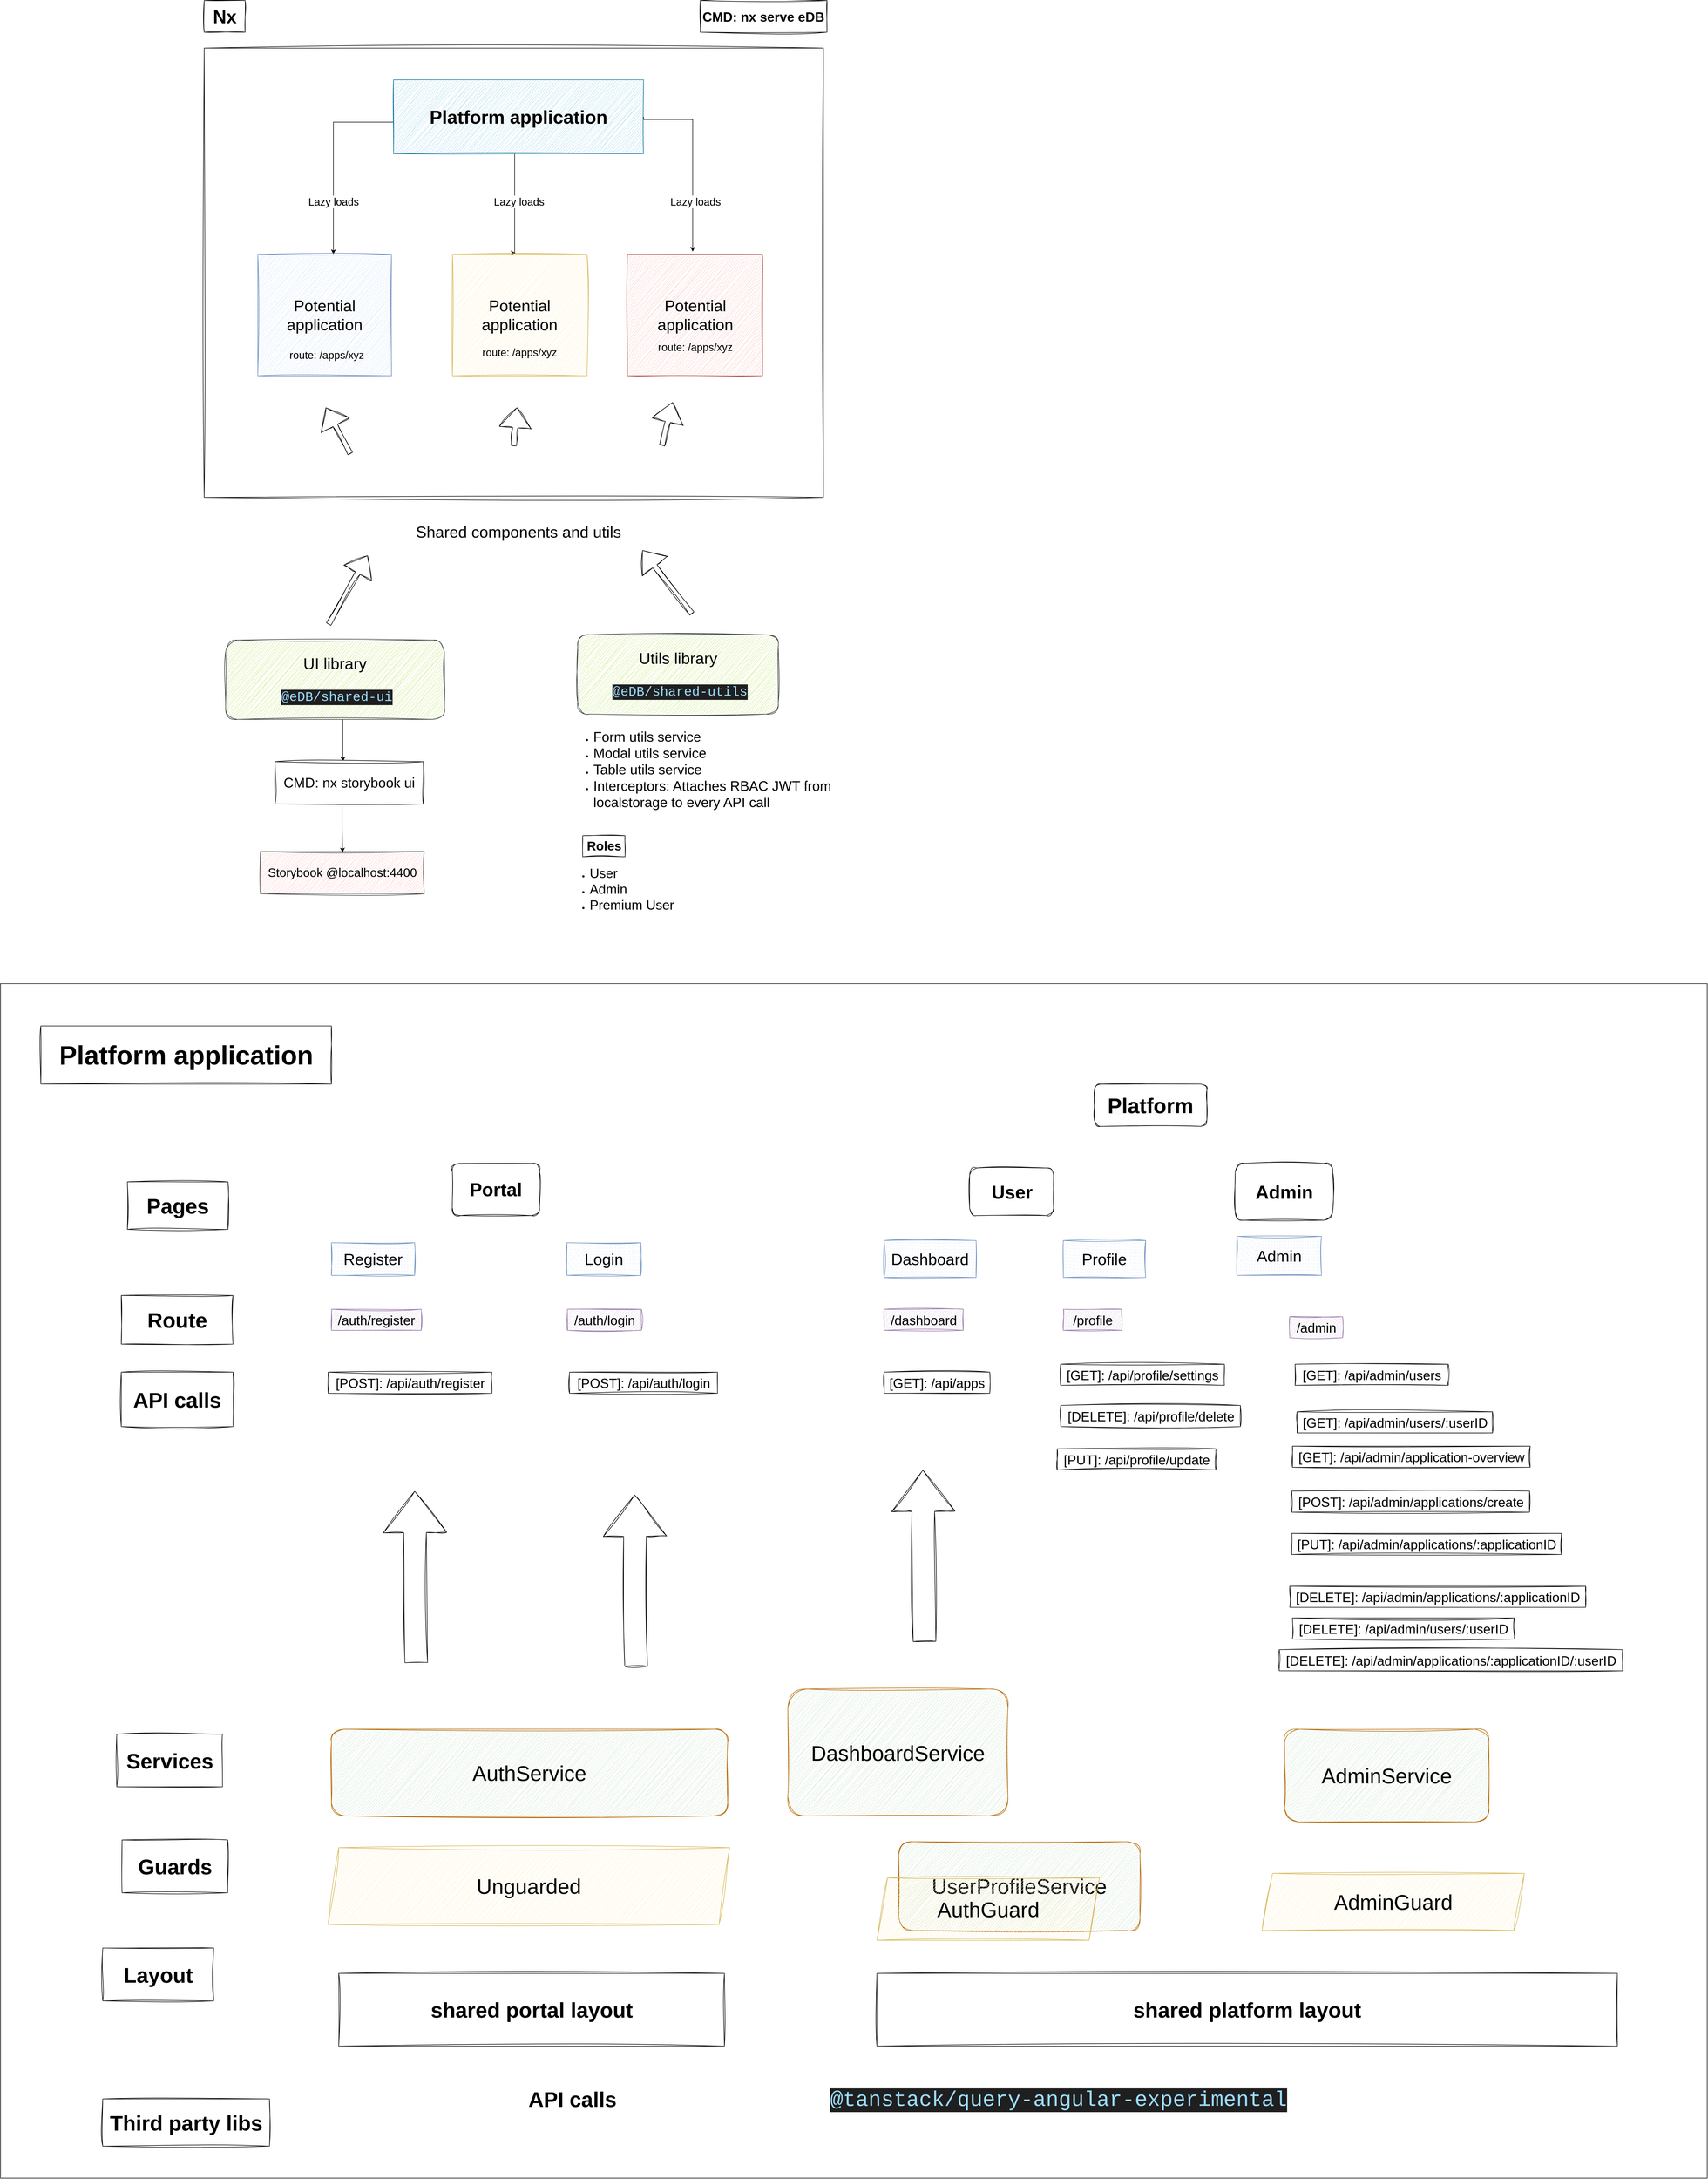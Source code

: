 <mxfile version="25.0.3">
  <diagram name="Page-1" id="nh4jwneAX2I31Z53x2l4">
    <mxGraphModel dx="7140" dy="2730" grid="1" gridSize="10" guides="1" tooltips="1" connect="1" arrows="1" fold="1" page="1" pageScale="1" pageWidth="3000" pageHeight="4000" math="0" shadow="0">
      <root>
        <mxCell id="0" />
        <mxCell id="1" parent="0" />
        <mxCell id="LP7Ed1BWK_VpSIzqsCGS-2" value="" style="rounded=0;whiteSpace=wrap;html=1;movable=1;resizable=1;rotatable=1;deletable=1;editable=1;locked=0;connectable=1;sketch=1;curveFitting=1;jiggle=2;" parent="1" vertex="1">
          <mxGeometry x="-2134.52" y="320" width="1171.87" height="850" as="geometry" />
        </mxCell>
        <mxCell id="LP7Ed1BWK_VpSIzqsCGS-23" style="edgeStyle=orthogonalEdgeStyle;rounded=0;orthogonalLoop=1;jettySize=auto;html=1;exitX=0.477;exitY=0.994;exitDx=0;exitDy=0;exitPerimeter=0;entryX=0.469;entryY=-0.01;entryDx=0;entryDy=0;entryPerimeter=0;" parent="1" target="LP7Ed1BWK_VpSIzqsCGS-13" edge="1">
          <mxGeometry relative="1" as="geometry">
            <Array as="points">
              <mxPoint x="-1547" y="520" />
            </Array>
            <mxPoint x="-1558.117" y="520.0" as="sourcePoint" />
            <mxPoint x="-1547.229" y="720.84" as="targetPoint" />
          </mxGeometry>
        </mxCell>
        <mxCell id="LP7Ed1BWK_VpSIzqsCGS-24" style="edgeStyle=orthogonalEdgeStyle;rounded=0;orthogonalLoop=1;jettySize=auto;html=1;exitX=0;exitY=0.5;exitDx=0;exitDy=0;" parent="1" source="LP7Ed1BWK_VpSIzqsCGS-4" target="LP7Ed1BWK_VpSIzqsCGS-5" edge="1">
          <mxGeometry relative="1" as="geometry">
            <Array as="points">
              <mxPoint x="-1776" y="460" />
              <mxPoint x="-1890" y="460" />
            </Array>
          </mxGeometry>
        </mxCell>
        <mxCell id="LP7Ed1BWK_VpSIzqsCGS-25" value="&lt;font style=&quot;font-size: 20px;&quot;&gt;Lazy loads&lt;/font&gt;" style="edgeLabel;html=1;align=center;verticalAlign=middle;resizable=0;points=[];fontSize=14;" parent="LP7Ed1BWK_VpSIzqsCGS-24" vertex="1" connectable="0">
          <mxGeometry x="-0.048" relative="1" as="geometry">
            <mxPoint y="96" as="offset" />
          </mxGeometry>
        </mxCell>
        <mxCell id="LP7Ed1BWK_VpSIzqsCGS-4" value="&lt;font style=&quot;font-size: 35px;&quot;&gt;Platform application&lt;/font&gt;" style="text;fillColor=#b1ddf0;html=1;fontSize=24;fontStyle=1;verticalAlign=middle;align=center;rounded=0;sketch=1;curveFitting=1;jiggle=2;strokeColor=#10739e;" parent="1" vertex="1">
          <mxGeometry x="-1776.25" y="380" width="473.13" height="140" as="geometry" />
        </mxCell>
        <mxCell id="LP7Ed1BWK_VpSIzqsCGS-5" value="&lt;font style=&quot;font-size: 30px;&quot;&gt;Potential application&lt;/font&gt;" style="rounded=0;whiteSpace=wrap;html=1;fillColor=#dae8fc;strokeColor=#6c8ebf;sketch=1;curveFitting=1;jiggle=2;fontSize=16;align=center;" parent="1" vertex="1">
          <mxGeometry x="-2033.12" y="710" width="253.12" height="230" as="geometry" />
        </mxCell>
        <mxCell id="iuD4pD4dvRyuUU6ZxCzy-15" style="edgeStyle=orthogonalEdgeStyle;rounded=0;orthogonalLoop=1;jettySize=auto;html=1;exitX=0.5;exitY=1;exitDx=0;exitDy=0;" edge="1" parent="1">
          <mxGeometry relative="1" as="geometry">
            <mxPoint x="-1874.16" y="1590" as="sourcePoint" />
            <mxPoint x="-1872.108" y="1670" as="targetPoint" />
            <Array as="points">
              <mxPoint x="-1872.19" y="1590" />
            </Array>
          </mxGeometry>
        </mxCell>
        <mxCell id="LP7Ed1BWK_VpSIzqsCGS-8" value="&lt;font style=&quot;&quot;&gt;&lt;font style=&quot;font-size: 30px;&quot;&gt;UI library&lt;/font&gt;&lt;/font&gt;&lt;div&gt;&lt;span style=&quot;font-size: 24px;&quot;&gt;&lt;br&gt;&lt;/span&gt;&lt;div&gt;&lt;font style=&quot;font-size: 25px;&quot;&gt;&lt;font style=&quot;&quot;&gt;&amp;nbsp;&lt;/font&gt;&lt;span style=&quot;color: rgb(156, 220, 254); background-color: rgb(31, 31, 31); font-family: Menlo, Monaco, &amp;quot;Courier New&amp;quot;, monospace; white-space: pre;&quot;&gt;@eDB/shared-ui&lt;/span&gt;&lt;/font&gt;&lt;/div&gt;&lt;/div&gt;" style="rounded=1;whiteSpace=wrap;html=1;sketch=1;curveFitting=1;jiggle=2;fillColor=#cdeb8b;strokeColor=#36393d;" parent="1" vertex="1">
          <mxGeometry x="-2094.02" y="1440" width="414.02" height="150" as="geometry" />
        </mxCell>
        <mxCell id="LP7Ed1BWK_VpSIzqsCGS-13" value="&lt;font style=&quot;font-size: 30px;&quot;&gt;Potential application&lt;/font&gt;" style="rounded=0;whiteSpace=wrap;html=1;fillColor=#fff2cc;strokeColor=#d6b656;sketch=1;curveFitting=1;jiggle=2;" parent="1" vertex="1">
          <mxGeometry x="-1664.69" y="710" width="254.69" height="230" as="geometry" />
        </mxCell>
        <mxCell id="LP7Ed1BWK_VpSIzqsCGS-28" value="&lt;font style=&quot;font-size: 20px;&quot;&gt;route: /apps/xyz&lt;/font&gt;" style="text;html=1;align=center;verticalAlign=middle;whiteSpace=wrap;rounded=0;fontSize=13;" parent="1" vertex="1">
          <mxGeometry x="-2019.59" y="880" width="235.13" height="40" as="geometry" />
        </mxCell>
        <mxCell id="LP7Ed1BWK_VpSIzqsCGS-29" value="&lt;span style=&quot;font-size: 20px;&quot;&gt;route: /apps/xyz&lt;/span&gt;" style="text;html=1;align=center;verticalAlign=middle;whiteSpace=wrap;rounded=0;fontSize=13;" parent="1" vertex="1">
          <mxGeometry x="-1612.01" y="880" width="148.89" height="30" as="geometry" />
        </mxCell>
        <mxCell id="LP7Ed1BWK_VpSIzqsCGS-37" value="" style="edgeStyle=orthogonalEdgeStyle;rounded=0;orthogonalLoop=1;jettySize=auto;html=1;exitX=1;exitY=0.5;exitDx=0;exitDy=0;" parent="1" source="LP7Ed1BWK_VpSIzqsCGS-4" edge="1">
          <mxGeometry relative="1" as="geometry">
            <mxPoint x="-1280" y="455" as="sourcePoint" />
            <mxPoint x="-1210" y="705" as="targetPoint" />
            <Array as="points">
              <mxPoint x="-1303" y="455" />
              <mxPoint x="-1210" y="455" />
            </Array>
          </mxGeometry>
        </mxCell>
        <mxCell id="LP7Ed1BWK_VpSIzqsCGS-16" value="&lt;font style=&quot;font-size: 30px;&quot;&gt;Potential application&lt;/font&gt;" style="rounded=0;whiteSpace=wrap;html=1;fillColor=#f8cecc;strokeColor=#b85450;sketch=1;curveFitting=1;jiggle=2;" parent="1" vertex="1">
          <mxGeometry x="-1333.44" y="710" width="255.62" height="230" as="geometry" />
        </mxCell>
        <mxCell id="LP7Ed1BWK_VpSIzqsCGS-38" value="&lt;font style=&quot;font-size: 20px;&quot;&gt;Lazy loads&lt;/font&gt;" style="edgeLabel;html=1;align=center;verticalAlign=middle;resizable=0;points=[];fontSize=15;" parent="1" vertex="1" connectable="0">
          <mxGeometry x="-1539.688" y="610.0" as="geometry" />
        </mxCell>
        <mxCell id="LP7Ed1BWK_VpSIzqsCGS-39" value="&lt;font style=&quot;font-size: 20px;&quot;&gt;Lazy loads&lt;/font&gt;" style="edgeLabel;html=1;align=center;verticalAlign=middle;resizable=0;points=[];fontSize=14;" parent="1" vertex="1" connectable="0">
          <mxGeometry x="-1205.628" y="610.0" as="geometry" />
        </mxCell>
        <mxCell id="LP7Ed1BWK_VpSIzqsCGS-30" value="&lt;span style=&quot;font-size: 20px;&quot;&gt;route: /apps/xyz&lt;/span&gt;" style="text;html=1;align=center;verticalAlign=middle;whiteSpace=wrap;rounded=0;fontSize=13;" parent="1" vertex="1">
          <mxGeometry x="-1277.5" y="870" width="143.74" height="30" as="geometry" />
        </mxCell>
        <mxCell id="LP7Ed1BWK_VpSIzqsCGS-46" value="&lt;font style=&quot;font-size: 35px;&quot;&gt;Nx&lt;/font&gt;" style="text;strokeColor=default;fillColor=none;html=1;fontSize=24;fontStyle=1;verticalAlign=middle;align=center;rounded=0;sketch=1;curveFitting=1;jiggle=2;" parent="1" vertex="1">
          <mxGeometry x="-2134.52" y="230" width="77.5" height="60" as="geometry" />
        </mxCell>
        <mxCell id="lYHz6h8Hog2-7QlPZJF8-1" value="&lt;font style=&quot;font-size: 23px;&quot;&gt;Storybook @localhost:4400&lt;/font&gt;" style="rounded=0;whiteSpace=wrap;html=1;sketch=1;curveFitting=1;jiggle=2;fillColor=#ffcccc;strokeColor=#36393d;" parent="1" vertex="1">
          <mxGeometry x="-2028.12" y="1840" width="310" height="80" as="geometry" />
        </mxCell>
        <mxCell id="CCocl-EuiZUdixl_HcII-1" value="&lt;font style=&quot;&quot;&gt;&lt;font style=&quot;font-size: 30px;&quot;&gt;Utils library&lt;/font&gt;&lt;/font&gt;&lt;div&gt;&lt;font style=&quot;&quot;&gt;&lt;font style=&quot;font-size: 24px;&quot;&gt;&lt;font style=&quot;&quot;&gt;&amp;nbsp;&lt;/font&gt;&lt;/font&gt;&lt;/font&gt;&lt;div&gt;&lt;font style=&quot;font-size: 25px;&quot;&gt;&lt;font style=&quot;&quot;&gt;&amp;nbsp;&lt;/font&gt;&lt;span style=&quot;color: rgb(156, 220, 254); background-color: rgb(31, 31, 31); font-family: Menlo, Monaco, &amp;quot;Courier New&amp;quot;, monospace; white-space: pre;&quot;&gt;@eDB/shared-utils&lt;/span&gt;&lt;/font&gt;&lt;/div&gt;&lt;/div&gt;" style="rounded=1;whiteSpace=wrap;html=1;sketch=1;curveFitting=1;jiggle=2;fillColor=#cdeb8b;strokeColor=#36393d;" parent="1" vertex="1">
          <mxGeometry x="-1427.49" y="1430" width="379.37" height="150" as="geometry" />
        </mxCell>
        <mxCell id="CCocl-EuiZUdixl_HcII-20" value="&lt;ul&gt;&lt;li&gt;&lt;font style=&quot;font-size: 26px;&quot;&gt;Form utils service&lt;/font&gt;&lt;/li&gt;&lt;li&gt;&lt;font style=&quot;font-size: 26px;&quot;&gt;Modal utils service&lt;/font&gt;&lt;/li&gt;&lt;li&gt;&lt;font style=&quot;font-size: 26px;&quot;&gt;Table utils service&amp;nbsp;&lt;/font&gt;&lt;/li&gt;&lt;li&gt;&lt;font style=&quot;font-size: 26px;&quot;&gt;Interceptors: Attaches RBAC&amp;nbsp;JWT from localstorage to every API call&lt;/font&gt;&lt;/li&gt;&lt;/ul&gt;" style="text;strokeColor=none;fillColor=none;html=1;whiteSpace=wrap;verticalAlign=middle;overflow=hidden;perimeterSpacing=0;spacing=2;spacingBottom=0;" parent="1" vertex="1">
          <mxGeometry x="-1440" y="1590" width="540" height="190" as="geometry" />
        </mxCell>
        <mxCell id="CCocl-EuiZUdixl_HcII-21" value="" style="shape=flexArrow;endArrow=classic;html=1;rounded=0;endWidth=49.474;endSize=12.242;sketch=1;curveFitting=1;jiggle=2;" parent="1" edge="1">
          <mxGeometry width="50" height="50" relative="1" as="geometry">
            <mxPoint x="-1899.11" y="1410" as="sourcePoint" />
            <mxPoint x="-1825.15" y="1280" as="targetPoint" />
          </mxGeometry>
        </mxCell>
        <mxCell id="CCocl-EuiZUdixl_HcII-22" value="" style="shape=flexArrow;endArrow=classic;html=1;rounded=0;endWidth=49.474;endSize=12.242;sketch=1;curveFitting=1;jiggle=2;" parent="1" edge="1">
          <mxGeometry width="50" height="50" relative="1" as="geometry">
            <mxPoint x="-1211.4" y="1390" as="sourcePoint" />
            <mxPoint x="-1305.15" y="1270" as="targetPoint" />
          </mxGeometry>
        </mxCell>
        <mxCell id="CCocl-EuiZUdixl_HcII-23" value="&lt;font style=&quot;font-size: 30px;&quot;&gt;Shared components and utils&lt;/font&gt;" style="text;html=1;align=center;verticalAlign=middle;whiteSpace=wrap;rounded=0;" parent="1" vertex="1">
          <mxGeometry x="-1745.94" y="1200" width="412.5" height="70" as="geometry" />
        </mxCell>
        <mxCell id="CCocl-EuiZUdixl_HcII-24" value="" style="shape=flexArrow;endArrow=classic;html=1;rounded=0;endWidth=49.474;endSize=12.242;sketch=1;curveFitting=1;jiggle=2;" parent="1" edge="1">
          <mxGeometry width="50" height="50" relative="1" as="geometry">
            <mxPoint x="-1858.12" y="1087.5" as="sourcePoint" />
            <mxPoint x="-1904.32" y="1000" as="targetPoint" />
          </mxGeometry>
        </mxCell>
        <mxCell id="CCocl-EuiZUdixl_HcII-25" value="" style="shape=flexArrow;endArrow=classic;html=1;rounded=0;endWidth=49.474;endSize=12.242;sketch=1;curveFitting=1;jiggle=2;" parent="1" edge="1">
          <mxGeometry width="50" height="50" relative="1" as="geometry">
            <mxPoint x="-1548.59" y="1072.5" as="sourcePoint" />
            <mxPoint x="-1542.59" y="1000" as="targetPoint" />
          </mxGeometry>
        </mxCell>
        <mxCell id="CCocl-EuiZUdixl_HcII-27" value="" style="shape=flexArrow;endArrow=classic;html=1;rounded=0;endWidth=49.474;endSize=12.242;sketch=1;curveFitting=1;jiggle=2;" parent="1" edge="1">
          <mxGeometry width="50" height="50" relative="1" as="geometry">
            <mxPoint x="-1268.12" y="1072.5" as="sourcePoint" />
            <mxPoint x="-1248.12" y="990" as="targetPoint" />
          </mxGeometry>
        </mxCell>
        <mxCell id="CCocl-EuiZUdixl_HcII-28" value="&lt;blockquote style=&quot;margin: 0 0 0 40px; border: none; padding: 0px;&quot;&gt;&lt;br&gt;&lt;/blockquote&gt;" style="text;strokeColor=none;fillColor=none;html=1;fontSize=24;fontStyle=1;verticalAlign=middle;align=center;" parent="1" vertex="1">
          <mxGeometry x="-2270.46" y="1620" width="270" height="40" as="geometry" />
        </mxCell>
        <mxCell id="CCocl-EuiZUdixl_HcII-29" value="&lt;span style=&quot;font-weight: 700; text-wrap-mode: nowrap;&quot;&gt;&lt;font style=&quot;font-size: 25px;&quot;&gt;CMD:&amp;nbsp;nx serve eDB&lt;/font&gt;&lt;/span&gt;" style="rounded=0;whiteSpace=wrap;html=1;sketch=1;curveFitting=1;jiggle=2;" parent="1" vertex="1">
          <mxGeometry x="-1195.78" y="230" width="240" height="60" as="geometry" />
        </mxCell>
        <mxCell id="CCocl-EuiZUdixl_HcII-34" value="" style="rounded=0;whiteSpace=wrap;html=1;movable=0;resizable=0;rotatable=0;deletable=0;editable=0;locked=1;connectable=0;" parent="1" vertex="1">
          <mxGeometry x="-2520" y="2090" width="3230" height="2260" as="geometry" />
        </mxCell>
        <mxCell id="CCocl-EuiZUdixl_HcII-33" value="&lt;font style=&quot;font-size: 50px;&quot;&gt;Platform application&lt;/font&gt;" style="text;strokeColor=default;fillColor=none;html=1;fontSize=24;fontStyle=1;verticalAlign=middle;align=center;rounded=0;sketch=1;curveFitting=1;jiggle=2;movable=1;resizable=1;rotatable=1;deletable=1;editable=1;locked=0;connectable=1;" parent="1" vertex="1">
          <mxGeometry x="-2443.77" y="2170" width="550" height="110" as="geometry" />
        </mxCell>
        <mxCell id="CCocl-EuiZUdixl_HcII-35" value="&lt;font style=&quot;font-size: 30px;&quot;&gt;Login&lt;/font&gt;" style="rounded=0;whiteSpace=wrap;html=1;sketch=1;curveFitting=1;jiggle=2;fillColor=#dae8fc;strokeColor=#6c8ebf;fillStyle=dashed;movable=1;resizable=1;rotatable=1;deletable=1;editable=1;locked=0;connectable=1;" parent="1" vertex="1">
          <mxGeometry x="-1448.12" y="2580" width="140" height="62" as="geometry" />
        </mxCell>
        <mxCell id="CCocl-EuiZUdixl_HcII-36" value="&lt;font style=&quot;font-size: 30px;&quot;&gt;Register&lt;/font&gt;" style="rounded=0;whiteSpace=wrap;html=1;sketch=1;curveFitting=1;jiggle=2;fillColor=#dae8fc;strokeColor=#6c8ebf;fillStyle=dashed;movable=1;resizable=1;rotatable=1;deletable=1;editable=1;locked=0;connectable=1;" parent="1" vertex="1">
          <mxGeometry x="-1893.77" y="2580" width="157.54" height="62" as="geometry" />
        </mxCell>
        <mxCell id="CCocl-EuiZUdixl_HcII-37" value="&lt;font style=&quot;font-size: 30px;&quot;&gt;Dashboard&lt;/font&gt;" style="rounded=0;whiteSpace=wrap;html=1;sketch=1;curveFitting=1;jiggle=2;fillColor=#dae8fc;strokeColor=#6c8ebf;fillStyle=dashed;movable=1;resizable=1;rotatable=1;deletable=1;editable=1;locked=0;connectable=1;" parent="1" vertex="1">
          <mxGeometry x="-847.82" y="2576" width="174.06" height="70" as="geometry" />
        </mxCell>
        <mxCell id="CCocl-EuiZUdixl_HcII-38" value="&lt;font style=&quot;font-size: 30px;&quot;&gt;Profile&lt;/font&gt;" style="rounded=0;whiteSpace=wrap;html=1;sketch=1;curveFitting=1;jiggle=2;fillColor=#dae8fc;strokeColor=#6c8ebf;fillStyle=dashed;movable=1;resizable=1;rotatable=1;deletable=1;editable=1;locked=0;connectable=1;" parent="1" vertex="1">
          <mxGeometry x="-508.61" y="2576" width="155.94" height="70" as="geometry" />
        </mxCell>
        <mxCell id="CCocl-EuiZUdixl_HcII-40" value="&lt;font style=&quot;font-size: 30px;&quot;&gt;Admin&lt;/font&gt;" style="rounded=0;whiteSpace=wrap;html=1;sketch=1;curveFitting=1;jiggle=2;fillColor=#dae8fc;strokeColor=#6c8ebf;fillStyle=dashed;movable=1;resizable=1;rotatable=1;deletable=1;editable=1;locked=0;connectable=1;" parent="1" vertex="1">
          <mxGeometry x="-180" y="2568" width="160" height="74" as="geometry" />
        </mxCell>
        <mxCell id="CCocl-EuiZUdixl_HcII-43" value="&lt;font style=&quot;font-size: 40px;&quot;&gt;Services&lt;/font&gt;" style="text;strokeColor=default;fillColor=none;html=1;fontSize=24;fontStyle=1;verticalAlign=middle;align=center;sketch=1;curveFitting=1;jiggle=2;movable=1;resizable=1;rotatable=1;deletable=1;editable=1;locked=0;connectable=1;" parent="1" vertex="1">
          <mxGeometry x="-2300" y="3510" width="200" height="99.5" as="geometry" />
        </mxCell>
        <mxCell id="CCocl-EuiZUdixl_HcII-44" value="&lt;font style=&quot;font-size: 40px;&quot;&gt;UserProfileService&lt;/font&gt;" style="rounded=1;whiteSpace=wrap;html=1;sketch=1;curveFitting=1;jiggle=2;strokeColor=#B36602;fillColor=#D5E8D4;movable=1;resizable=1;rotatable=1;deletable=1;editable=1;locked=0;connectable=1;" parent="1" vertex="1">
          <mxGeometry x="-820" y="3713.25" width="456.4" height="168" as="geometry" />
        </mxCell>
        <mxCell id="CCocl-EuiZUdixl_HcII-45" value="&lt;font style=&quot;font-size: 40px;&quot;&gt;AuthService&lt;/font&gt;" style="rounded=1;whiteSpace=wrap;html=1;sketch=1;curveFitting=1;jiggle=2;fillColor=#d5e8d4;strokeColor=#B36602;movable=1;resizable=1;rotatable=1;deletable=1;editable=1;locked=0;connectable=1;" parent="1" vertex="1">
          <mxGeometry x="-1893.77" y="3500.5" width="750" height="164" as="geometry" />
        </mxCell>
        <mxCell id="CCocl-EuiZUdixl_HcII-46" value="&lt;font style=&quot;font-size: 40px;&quot;&gt;Pages&lt;/font&gt;" style="text;strokeColor=default;fillColor=none;html=1;fontSize=24;fontStyle=1;verticalAlign=middle;align=center;sketch=1;curveFitting=1;jiggle=2;movable=1;resizable=1;rotatable=1;deletable=1;editable=1;locked=0;connectable=1;" parent="1" vertex="1">
          <mxGeometry x="-2280" y="2465" width="190.46" height="90" as="geometry" />
        </mxCell>
        <mxCell id="CCocl-EuiZUdixl_HcII-53" value="&lt;font style=&quot;font-size: 25px;&quot;&gt;[POST]: /api/auth/register&lt;/font&gt;" style="text;html=1;align=center;verticalAlign=middle;resizable=1;points=[];autosize=1;strokeColor=default;fillColor=none;sketch=1;curveFitting=1;jiggle=2;movable=1;rotatable=1;deletable=1;editable=1;locked=0;connectable=1;" parent="1" vertex="1">
          <mxGeometry x="-1900.0" y="2825" width="310" height="40" as="geometry" />
        </mxCell>
        <mxCell id="CCocl-EuiZUdixl_HcII-55" value="&lt;span style=&quot;font-size: 25px; background-color: initial;&quot;&gt;/auth/login&lt;/span&gt;" style="text;html=1;align=center;verticalAlign=middle;resizable=1;points=[];autosize=1;strokeColor=#9673a6;fillColor=#e1d5e7;sketch=1;curveFitting=1;jiggle=2;movable=1;rotatable=1;deletable=1;editable=1;locked=0;connectable=1;" parent="1" vertex="1">
          <mxGeometry x="-1447.17" y="2706" width="140" height="40" as="geometry" />
        </mxCell>
        <mxCell id="CCocl-EuiZUdixl_HcII-56" value="&lt;font style=&quot;font-size: 25px;&quot;&gt;/admin&lt;/font&gt;" style="text;html=1;align=center;verticalAlign=middle;resizable=1;points=[];autosize=1;strokeColor=#9673a6;fillColor=#e1d5e7;sketch=1;curveFitting=1;jiggle=2;movable=1;rotatable=1;deletable=1;editable=1;locked=0;connectable=1;" parent="1" vertex="1">
          <mxGeometry x="-80" y="2720" width="100" height="40" as="geometry" />
        </mxCell>
        <mxCell id="CCocl-EuiZUdixl_HcII-57" value="&lt;font style=&quot;font-size: 25px;&quot;&gt;[PUT]: /api/profile/update&lt;/font&gt;" style="text;html=1;align=center;verticalAlign=middle;resizable=1;points=[];autosize=1;strokeColor=default;fillColor=none;sketch=1;curveFitting=1;jiggle=2;movable=1;rotatable=1;deletable=1;editable=1;locked=0;connectable=1;" parent="1" vertex="1">
          <mxGeometry x="-520" y="2970" width="300" height="40" as="geometry" />
        </mxCell>
        <mxCell id="CCocl-EuiZUdixl_HcII-59" value="&lt;font style=&quot;font-size: 25px;&quot;&gt;[GET]: /api/profile/settings&lt;/font&gt;" style="text;html=1;align=center;verticalAlign=middle;resizable=1;points=[];autosize=1;strokeColor=default;fillColor=none;sketch=1;curveFitting=1;jiggle=2;movable=1;rotatable=1;deletable=1;editable=1;locked=0;connectable=1;" parent="1" vertex="1">
          <mxGeometry x="-513.76" y="2810" width="310" height="40" as="geometry" />
        </mxCell>
        <mxCell id="CCocl-EuiZUdixl_HcII-61" value="&lt;font style=&quot;font-size: 25px;&quot;&gt;[GET]: /api/apps&lt;/font&gt;" style="text;html=1;align=center;verticalAlign=middle;resizable=1;points=[];autosize=1;strokeColor=default;fillColor=none;sketch=1;curveFitting=1;jiggle=2;movable=1;rotatable=1;deletable=1;editable=1;locked=0;connectable=1;" parent="1" vertex="1">
          <mxGeometry x="-847.82" y="2825" width="200" height="40" as="geometry" />
        </mxCell>
        <mxCell id="CCocl-EuiZUdixl_HcII-62" value="&lt;font style=&quot;font-size: 40px;&quot;&gt;DashboardService&lt;/font&gt;" style="rounded=1;whiteSpace=wrap;html=1;sketch=1;curveFitting=1;jiggle=2;strokeColor=#B36602;fillColor=#D5E8D4;movable=1;resizable=1;rotatable=1;deletable=1;editable=1;locked=0;connectable=1;" parent="1" vertex="1">
          <mxGeometry x="-1030" y="3424.5" width="416.57" height="240" as="geometry" />
        </mxCell>
        <mxCell id="CCocl-EuiZUdixl_HcII-63" value="&lt;font style=&quot;font-size: 40px;&quot;&gt;AdminService&lt;/font&gt;" style="rounded=1;whiteSpace=wrap;html=1;sketch=1;curveFitting=1;jiggle=2;strokeColor=#B36602;fillColor=#D5E8D4;movable=1;resizable=1;rotatable=1;deletable=1;editable=1;locked=0;connectable=1;" parent="1" vertex="1">
          <mxGeometry x="-90" y="3500.5" width="386.88" height="175.5" as="geometry" />
        </mxCell>
        <mxCell id="CCocl-EuiZUdixl_HcII-65" value="&lt;font style=&quot;font-size: 40px;&quot;&gt;AuthGuard&lt;/font&gt;" style="shape=parallelogram;perimeter=parallelogramPerimeter;whiteSpace=wrap;html=1;fixedSize=1;sketch=1;curveFitting=1;jiggle=2;fillColor=#fff2cc;strokeColor=#d6b656;movable=1;resizable=1;rotatable=1;deletable=1;editable=1;locked=0;connectable=1;" parent="1" vertex="1">
          <mxGeometry x="-861.4" y="3782" width="421.4" height="118" as="geometry" />
        </mxCell>
        <mxCell id="CCocl-EuiZUdixl_HcII-66" value="&lt;font style=&quot;font-size: 40px;&quot;&gt;AdminGuard&lt;/font&gt;" style="shape=parallelogram;perimeter=parallelogramPerimeter;whiteSpace=wrap;html=1;fixedSize=1;sketch=1;curveFitting=1;jiggle=2;fillColor=#fff2cc;strokeColor=#d6b656;movable=1;resizable=1;rotatable=1;deletable=1;editable=1;locked=0;connectable=1;" parent="1" vertex="1">
          <mxGeometry x="-132.5" y="3773.25" width="496.4" height="108" as="geometry" />
        </mxCell>
        <mxCell id="CCocl-EuiZUdixl_HcII-67" value="&lt;font style=&quot;font-size: 40px;&quot;&gt;Guards&lt;/font&gt;" style="text;strokeColor=default;fillColor=none;html=1;fontSize=24;fontStyle=1;verticalAlign=middle;align=center;sketch=1;curveFitting=1;jiggle=2;movable=1;resizable=1;rotatable=1;deletable=1;editable=1;locked=0;connectable=1;" parent="1" vertex="1">
          <mxGeometry x="-2290" y="3710" width="200" height="100" as="geometry" />
        </mxCell>
        <mxCell id="CCocl-EuiZUdixl_HcII-69" value="&lt;font style=&quot;font-size: 40px;&quot;&gt;Unguarded&lt;/font&gt;" style="shape=parallelogram;perimeter=parallelogramPerimeter;whiteSpace=wrap;html=1;fixedSize=1;sketch=1;curveFitting=1;jiggle=2;fillColor=#fff2cc;strokeColor=#d6b656;movable=1;resizable=1;rotatable=1;deletable=1;editable=1;locked=0;connectable=1;" parent="1" vertex="1">
          <mxGeometry x="-1900" y="3724.5" width="760" height="145.5" as="geometry" />
        </mxCell>
        <mxCell id="CCocl-EuiZUdixl_HcII-71" value="&lt;font style=&quot;font-size: 25px;&quot;&gt;/auth/register&lt;/font&gt;" style="text;html=1;align=center;verticalAlign=middle;resizable=1;points=[];autosize=1;strokeColor=#9673a6;fillColor=#e1d5e7;sketch=1;curveFitting=1;jiggle=2;movable=1;rotatable=1;deletable=1;editable=1;locked=0;connectable=1;" parent="1" vertex="1">
          <mxGeometry x="-1893.77" y="2706" width="170" height="40" as="geometry" />
        </mxCell>
        <mxCell id="CCocl-EuiZUdixl_HcII-72" value="&lt;font style=&quot;font-size: 25px;&quot;&gt;[POST]: /api/auth/login&lt;/font&gt;" style="text;html=1;align=center;verticalAlign=middle;resizable=1;points=[];autosize=1;strokeColor=default;fillColor=none;sketch=1;curveFitting=1;jiggle=2;movable=1;rotatable=1;deletable=1;editable=1;locked=0;connectable=1;" parent="1" vertex="1">
          <mxGeometry x="-1443.12" y="2825" width="280" height="40" as="geometry" />
        </mxCell>
        <mxCell id="CCocl-EuiZUdixl_HcII-73" value="&lt;font style=&quot;font-size: 25px;&quot;&gt;/dashboard&lt;/font&gt;" style="text;html=1;align=center;verticalAlign=middle;resizable=1;points=[];autosize=1;strokeColor=#9673a6;fillColor=#e1d5e7;sketch=1;curveFitting=1;jiggle=2;movable=1;rotatable=1;deletable=1;editable=1;locked=0;connectable=1;" parent="1" vertex="1">
          <mxGeometry x="-847.82" y="2706" width="150" height="40" as="geometry" />
        </mxCell>
        <mxCell id="CCocl-EuiZUdixl_HcII-74" value="&lt;font style=&quot;font-size: 25px;&quot;&gt;/profile&lt;/font&gt;" style="text;html=1;align=center;verticalAlign=middle;resizable=1;points=[];autosize=1;strokeColor=#9673a6;fillColor=#e1d5e7;sketch=1;curveFitting=1;jiggle=2;movable=1;rotatable=1;deletable=1;editable=1;locked=0;connectable=1;" parent="1" vertex="1">
          <mxGeometry x="-508.61" y="2706" width="110.64" height="40" as="geometry" />
        </mxCell>
        <mxCell id="CCocl-EuiZUdixl_HcII-76" value="&lt;font style=&quot;font-size: 25px;&quot;&gt;[GET]: /api/admin/users&lt;/font&gt;" style="text;html=1;align=center;verticalAlign=middle;resizable=1;points=[];autosize=1;strokeColor=default;fillColor=none;sketch=1;curveFitting=1;jiggle=2;movable=1;rotatable=1;deletable=1;editable=1;locked=0;connectable=1;" parent="1" vertex="1">
          <mxGeometry x="-70" y="2810" width="290" height="40" as="geometry" />
        </mxCell>
        <mxCell id="CCocl-EuiZUdixl_HcII-82" value="&lt;font style=&quot;font-size: 25px;&quot;&gt;[DELETE]: /api/profile/delete&lt;/font&gt;" style="text;html=1;align=center;verticalAlign=middle;resizable=1;points=[];autosize=1;strokeColor=default;fillColor=none;sketch=1;curveFitting=1;jiggle=2;movable=1;rotatable=1;deletable=1;editable=1;locked=0;connectable=1;" parent="1" vertex="1">
          <mxGeometry x="-513.44" y="2888" width="340" height="40" as="geometry" />
        </mxCell>
        <mxCell id="CCocl-EuiZUdixl_HcII-84" value="&lt;ul&gt;&lt;li&gt;&lt;font style=&quot;font-size: 25px;&quot;&gt;User&lt;/font&gt;&lt;/li&gt;&lt;li&gt;&lt;font style=&quot;font-size: 25px;&quot;&gt;Admin&lt;/font&gt;&lt;/li&gt;&lt;li&gt;&lt;font style=&quot;font-size: 25px;&quot;&gt;Premium User&lt;/font&gt;&lt;/li&gt;&lt;/ul&gt;" style="text;strokeColor=none;fillColor=none;html=1;whiteSpace=wrap;verticalAlign=middle;overflow=hidden;" parent="1" vertex="1">
          <mxGeometry x="-1447.17" y="1820" width="318.11" height="180" as="geometry" />
        </mxCell>
        <mxCell id="CCocl-EuiZUdixl_HcII-85" value="Roles" style="text;strokeColor=default;fillColor=none;html=1;fontSize=24;fontStyle=1;verticalAlign=middle;align=center;sketch=1;curveFitting=1;jiggle=2;" parent="1" vertex="1">
          <mxGeometry x="-1418.12" y="1810" width="80" height="40" as="geometry" />
        </mxCell>
        <mxCell id="CCocl-EuiZUdixl_HcII-92" value="&lt;font style=&quot;font-size: 25px;&quot;&gt;[PUT]: /api/admin/applications/:applicationID&lt;/font&gt;" style="text;html=1;align=center;verticalAlign=middle;resizable=1;points=[];autosize=1;strokeColor=default;fillColor=none;sketch=1;curveFitting=1;jiggle=2;movable=1;rotatable=1;deletable=1;editable=1;locked=0;connectable=1;" parent="1" vertex="1">
          <mxGeometry x="-76.24" y="3130" width="510" height="40" as="geometry" />
        </mxCell>
        <mxCell id="CCocl-EuiZUdixl_HcII-94" value="&lt;font style=&quot;font-size: 25px;&quot;&gt;[POST]: /api/admin/applications/create&lt;/font&gt;" style="text;html=1;align=center;verticalAlign=middle;resizable=1;points=[];autosize=1;strokeColor=default;fillColor=none;sketch=1;curveFitting=1;jiggle=2;movable=1;rotatable=1;deletable=1;editable=1;locked=0;connectable=1;" parent="1" vertex="1">
          <mxGeometry x="-76.24" y="3050" width="450" height="40" as="geometry" />
        </mxCell>
        <mxCell id="CCocl-EuiZUdixl_HcII-95" value="&lt;font style=&quot;font-size: 40px;&quot;&gt;Layout&lt;/font&gt;" style="text;strokeColor=default;fillColor=none;html=1;fontSize=24;fontStyle=1;verticalAlign=middle;align=center;sketch=1;curveFitting=1;jiggle=2;movable=1;resizable=1;rotatable=1;deletable=1;editable=1;locked=0;connectable=1;" parent="1" vertex="1">
          <mxGeometry x="-2326.53" y="3914.5" width="210" height="100" as="geometry" />
        </mxCell>
        <mxCell id="CCocl-EuiZUdixl_HcII-96" value="&lt;font style=&quot;font-size: 40px;&quot;&gt;shared portal layout&lt;/font&gt;" style="text;strokeColor=default;fillColor=none;html=1;fontSize=24;fontStyle=1;verticalAlign=middle;align=center;sketch=1;curveFitting=1;jiggle=2;movable=1;resizable=1;rotatable=1;deletable=1;editable=1;locked=0;connectable=1;" parent="1" vertex="1">
          <mxGeometry x="-1880" y="3962.5" width="730" height="137.5" as="geometry" />
        </mxCell>
        <mxCell id="CCocl-EuiZUdixl_HcII-97" value="&lt;font style=&quot;font-size: 40px;&quot;&gt;shared platform layout&lt;/font&gt;" style="text;strokeColor=default;fillColor=none;html=1;fontSize=24;fontStyle=1;verticalAlign=middle;align=center;sketch=1;curveFitting=1;jiggle=2;movable=1;resizable=1;rotatable=1;deletable=1;editable=1;locked=0;connectable=1;" parent="1" vertex="1">
          <mxGeometry x="-861.4" y="3962.5" width="1401.4" height="137.5" as="geometry" />
        </mxCell>
        <mxCell id="CCocl-EuiZUdixl_HcII-103" value="" style="shape=flexArrow;endArrow=classic;html=1;rounded=0;movable=1;resizable=1;rotatable=1;deletable=1;editable=1;locked=0;connectable=1;endWidth=76;endSize=25.686;width=42.857;sketch=1;curveFitting=1;jiggle=2;" parent="1" edge="1">
          <mxGeometry width="50" height="50" relative="1" as="geometry">
            <mxPoint x="-1733.23" y="3375" as="sourcePoint" />
            <mxPoint x="-1736.23" y="3050" as="targetPoint" />
            <Array as="points" />
          </mxGeometry>
        </mxCell>
        <mxCell id="CCocl-EuiZUdixl_HcII-104" value="&lt;font style=&quot;font-size: 35px;&quot;&gt;User&lt;/font&gt;" style="text;strokeColor=default;fillColor=none;html=1;fontSize=24;fontStyle=1;verticalAlign=middle;align=center;rounded=1;sketch=1;curveFitting=1;jiggle=2;movable=1;resizable=1;rotatable=1;deletable=1;editable=1;locked=0;connectable=1;" parent="1" vertex="1">
          <mxGeometry x="-685.94" y="2438.75" width="158.9" height="90" as="geometry" />
        </mxCell>
        <mxCell id="CCocl-EuiZUdixl_HcII-106" value="&lt;span style=&quot;color: rgb(0, 0, 0); font-family: Helvetica; font-style: normal; font-variant-ligatures: normal; font-variant-caps: normal; font-weight: 700; letter-spacing: normal; orphans: 2; text-align: center; text-indent: 0px; text-transform: none; widows: 2; word-spacing: 0px; -webkit-text-stroke-width: 0px; white-space: nowrap; background-color: rgb(251, 251, 251); text-decoration-thickness: initial; text-decoration-style: initial; text-decoration-color: initial; float: none; display: inline !important;&quot;&gt;&lt;font style=&quot;font-size: 40px;&quot;&gt;Platform&lt;/font&gt;&lt;/span&gt;" style="rounded=1;whiteSpace=wrap;html=1;sketch=1;curveFitting=1;jiggle=2;glass=0;shadow=0;movable=1;resizable=1;rotatable=1;deletable=1;editable=1;locked=0;connectable=1;" parent="1" vertex="1">
          <mxGeometry x="-450.0" y="2280" width="213.12" height="80" as="geometry" />
        </mxCell>
        <mxCell id="CCocl-EuiZUdixl_HcII-107" value="&lt;span style=&quot;color: rgb(0, 0, 0); font-family: Helvetica; font-style: normal; font-variant-ligatures: normal; font-variant-caps: normal; font-weight: 700; letter-spacing: normal; orphans: 2; text-align: center; text-indent: 0px; text-transform: none; widows: 2; word-spacing: 0px; -webkit-text-stroke-width: 0px; white-space: nowrap; background-color: rgb(251, 251, 251); text-decoration-thickness: initial; text-decoration-style: initial; text-decoration-color: initial; float: none; display: inline !important;&quot;&gt;&lt;font style=&quot;font-size: 35px;&quot;&gt;Portal&lt;/font&gt;&lt;/span&gt;" style="rounded=1;whiteSpace=wrap;html=1;sketch=1;curveFitting=1;jiggle=2;glass=0;shadow=0;movable=1;resizable=1;rotatable=1;deletable=1;editable=1;locked=0;connectable=1;" parent="1" vertex="1">
          <mxGeometry x="-1665" y="2430" width="165" height="98.75" as="geometry" />
        </mxCell>
        <mxCell id="CCocl-EuiZUdixl_HcII-113" value="&lt;font style=&quot;font-size: 35px;&quot;&gt;Admin&lt;/font&gt;" style="text;strokeColor=default;fillColor=none;html=1;fontSize=24;fontStyle=1;verticalAlign=middle;align=center;rounded=1;sketch=1;curveFitting=1;jiggle=2;movable=1;resizable=1;rotatable=1;deletable=1;editable=1;locked=0;connectable=1;" parent="1" vertex="1">
          <mxGeometry x="-183.29" y="2430" width="184.53" height="107.5" as="geometry" />
        </mxCell>
        <mxCell id="CCocl-EuiZUdixl_HcII-127" value="&lt;font style=&quot;font-size: 40px;&quot;&gt;Third party libs&lt;/font&gt;" style="text;strokeColor=default;fillColor=none;html=1;fontSize=24;fontStyle=1;verticalAlign=middle;align=center;sketch=1;curveFitting=1;jiggle=2;movable=1;resizable=1;rotatable=1;deletable=1;editable=1;locked=0;connectable=1;" parent="1" vertex="1">
          <mxGeometry x="-2326.53" y="4200" width="315.52" height="89.5" as="geometry" />
        </mxCell>
        <mxCell id="CCocl-EuiZUdixl_HcII-128" value="&lt;font style=&quot;font-size: 40px;&quot;&gt;API calls&lt;/font&gt;" style="text;strokeColor=none;fillColor=none;html=1;fontSize=24;fontStyle=1;verticalAlign=middle;align=center;movable=1;resizable=1;rotatable=1;deletable=1;editable=1;locked=0;connectable=1;" parent="1" vertex="1">
          <mxGeometry x="-1538.12" y="4180" width="200" height="40" as="geometry" />
        </mxCell>
        <mxCell id="CCocl-EuiZUdixl_HcII-89" value="&lt;span style=&quot;color: rgb(0, 0, 0); font-family: Helvetica; font-style: normal; font-variant-ligatures: normal; font-variant-caps: normal; font-weight: 400; letter-spacing: normal; orphans: 2; text-align: center; text-indent: 0px; text-transform: none; widows: 2; word-spacing: 0px; -webkit-text-stroke-width: 0px; white-space: nowrap; background-color: rgb(255, 255, 255); text-decoration-thickness: initial; text-decoration-style: initial; text-decoration-color: initial; float: none; display: inline !important;&quot;&gt;&lt;font style=&quot;font-size: 26px;&quot;&gt;CMD: nx storybook ui&lt;/font&gt;&lt;/span&gt;" style="rounded=0;whiteSpace=wrap;html=1;sketch=1;curveFitting=1;jiggle=2;" parent="1" vertex="1">
          <mxGeometry x="-2000.46" y="1670" width="280.46" height="80" as="geometry" />
        </mxCell>
        <mxCell id="iuD4pD4dvRyuUU6ZxCzy-5" value="&lt;font style=&quot;font-size: 25px;&quot;&gt;[GET]: /api/admin/users/:userID&lt;/font&gt;" style="text;html=1;align=center;verticalAlign=middle;resizable=1;points=[];autosize=1;strokeColor=default;fillColor=none;sketch=1;curveFitting=1;jiggle=2;movable=1;rotatable=1;deletable=1;editable=1;locked=0;connectable=1;" vertex="1" parent="1">
          <mxGeometry x="-66.24" y="2900" width="370" height="40" as="geometry" />
        </mxCell>
        <mxCell id="iuD4pD4dvRyuUU6ZxCzy-17" style="edgeStyle=orthogonalEdgeStyle;rounded=0;orthogonalLoop=1;jettySize=auto;html=1;entryX=0.508;entryY=0.023;entryDx=0;entryDy=0;entryPerimeter=0;" edge="1" parent="1">
          <mxGeometry relative="1" as="geometry">
            <mxPoint x="-1873.64" y="1750.0" as="sourcePoint" />
            <mxPoint x="-1872.68" y="1841.84" as="targetPoint" />
            <Array as="points">
              <mxPoint x="-1873.14" y="1795" />
              <mxPoint x="-1872.14" y="1795" />
            </Array>
          </mxGeometry>
        </mxCell>
        <mxCell id="iuD4pD4dvRyuUU6ZxCzy-22" value="&lt;font style=&quot;font-size: 25px;&quot;&gt;[DELETE]: /api/admin/applications/:applicationID&lt;/font&gt;" style="text;html=1;align=center;verticalAlign=middle;resizable=1;points=[];autosize=1;strokeColor=default;fillColor=none;sketch=1;curveFitting=1;jiggle=2;movable=1;rotatable=1;deletable=1;editable=1;locked=0;connectable=1;" vertex="1" parent="1">
          <mxGeometry x="-80.0" y="3230" width="560" height="40" as="geometry" />
        </mxCell>
        <mxCell id="iuD4pD4dvRyuUU6ZxCzy-24" value="&lt;font style=&quot;font-size: 25px;&quot;&gt;[GET]: /api/admin/application-overview&lt;/font&gt;" style="text;html=1;align=center;verticalAlign=middle;resizable=1;points=[];autosize=1;strokeColor=default;fillColor=none;sketch=1;curveFitting=1;jiggle=2;movable=1;rotatable=1;deletable=1;editable=1;locked=0;connectable=1;" vertex="1" parent="1">
          <mxGeometry x="-75.0" y="2965" width="450" height="40" as="geometry" />
        </mxCell>
        <mxCell id="iuD4pD4dvRyuUU6ZxCzy-25" value="&lt;font style=&quot;font-size: 25px;&quot;&gt;[DELETE]: /api/admin/users/:userID&lt;/font&gt;" style="text;html=1;align=center;verticalAlign=middle;resizable=1;points=[];autosize=1;strokeColor=default;fillColor=none;sketch=1;curveFitting=1;jiggle=2;movable=1;rotatable=1;deletable=1;editable=1;locked=0;connectable=1;" vertex="1" parent="1">
          <mxGeometry x="-75.0" y="3290" width="420" height="40" as="geometry" />
        </mxCell>
        <mxCell id="iuD4pD4dvRyuUU6ZxCzy-26" value="&lt;font style=&quot;font-size: 40px;&quot;&gt;API calls&lt;/font&gt;" style="text;strokeColor=default;fillColor=none;html=1;fontSize=24;fontStyle=1;verticalAlign=middle;align=center;sketch=1;curveFitting=1;jiggle=2;movable=1;resizable=1;rotatable=1;deletable=1;editable=1;locked=0;connectable=1;" vertex="1" parent="1">
          <mxGeometry x="-2291.52" y="2825" width="211.52" height="103" as="geometry" />
        </mxCell>
        <mxCell id="iuD4pD4dvRyuUU6ZxCzy-23" value="&lt;font style=&quot;font-size: 25px;&quot;&gt;[DELETE]: /api/admin/applications/:applicationID/:userID&lt;/font&gt;" style="text;html=1;align=center;verticalAlign=middle;resizable=1;points=[];autosize=1;strokeColor=default;fillColor=none;sketch=1;curveFitting=1;jiggle=2;movable=1;rotatable=1;deletable=1;editable=1;locked=0;connectable=1;" vertex="1" parent="1">
          <mxGeometry x="-100.0" y="3350" width="650" height="40" as="geometry" />
        </mxCell>
        <mxCell id="iuD4pD4dvRyuUU6ZxCzy-34" value="&lt;font style=&quot;font-size: 40px;&quot;&gt;Route&lt;/font&gt;" style="text;strokeColor=default;fillColor=none;html=1;fontSize=24;fontStyle=1;verticalAlign=middle;align=center;sketch=1;curveFitting=1;jiggle=2;movable=1;resizable=1;rotatable=1;deletable=1;editable=1;locked=0;connectable=1;" vertex="1" parent="1">
          <mxGeometry x="-2291.52" y="2680" width="211.52" height="92" as="geometry" />
        </mxCell>
        <mxCell id="iuD4pD4dvRyuUU6ZxCzy-41" value="" style="shape=flexArrow;endArrow=classic;html=1;rounded=0;movable=1;resizable=1;rotatable=1;deletable=1;editable=1;locked=0;connectable=1;endWidth=76;endSize=25.686;width=42.857;sketch=1;curveFitting=1;jiggle=2;" edge="1" parent="1">
          <mxGeometry width="50" height="50" relative="1" as="geometry">
            <mxPoint x="-1317.0" y="3382" as="sourcePoint" />
            <mxPoint x="-1320.0" y="3057" as="targetPoint" />
            <Array as="points" />
          </mxGeometry>
        </mxCell>
        <mxCell id="iuD4pD4dvRyuUU6ZxCzy-42" value="" style="shape=flexArrow;endArrow=classic;html=1;rounded=0;movable=1;resizable=1;rotatable=1;deletable=1;editable=1;locked=0;connectable=1;endWidth=76;endSize=25.686;width=42.857;sketch=1;curveFitting=1;jiggle=2;" edge="1" parent="1">
          <mxGeometry width="50" height="50" relative="1" as="geometry">
            <mxPoint x="-771.32" y="3335" as="sourcePoint" />
            <mxPoint x="-774.32" y="3010" as="targetPoint" />
            <Array as="points" />
          </mxGeometry>
        </mxCell>
        <mxCell id="iuD4pD4dvRyuUU6ZxCzy-45" value="&lt;font style=&quot;font-size: 40px;&quot;&gt;&lt;font style=&quot;&quot;&gt;&amp;nbsp;&lt;/font&gt;&lt;span style=&quot;color: rgb(156, 220, 254); background-color: rgb(31, 31, 31); font-family: Menlo, Monaco, &amp;quot;Courier New&amp;quot;, monospace; white-space: pre;&quot;&gt;@tanstack/query-angular-experimental&lt;/span&gt;&lt;/font&gt;" style="text;html=1;align=center;verticalAlign=middle;whiteSpace=wrap;rounded=0;" vertex="1" parent="1">
          <mxGeometry x="-962.65" y="4120" width="880" height="160" as="geometry" />
        </mxCell>
      </root>
    </mxGraphModel>
  </diagram>
</mxfile>
